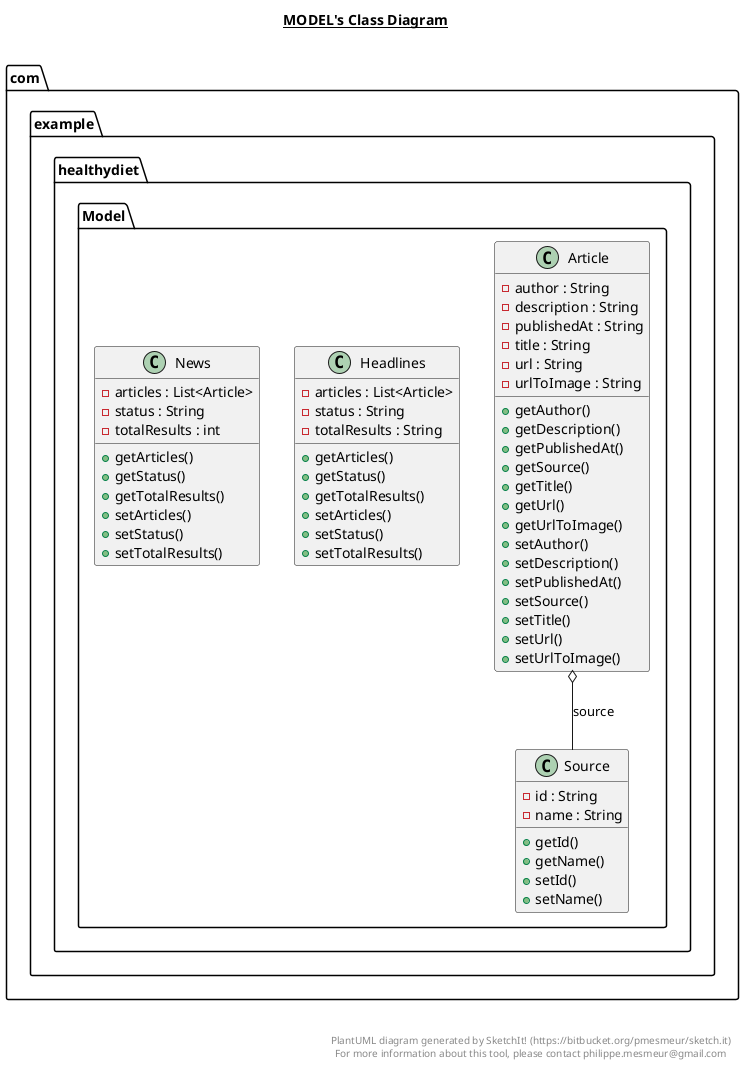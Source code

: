 @startuml

title __MODEL's Class Diagram__\n

  namespace com.example.healthydiet {
    namespace Model {
      class com.example.healthydiet.Model.Article {
          - author : String
          - description : String
          - publishedAt : String
          - title : String
          - url : String
          - urlToImage : String
          + getAuthor()
          + getDescription()
          + getPublishedAt()
          + getSource()
          + getTitle()
          + getUrl()
          + getUrlToImage()
          + setAuthor()
          + setDescription()
          + setPublishedAt()
          + setSource()
          + setTitle()
          + setUrl()
          + setUrlToImage()
      }
    }
  }
  

  namespace com.example.healthydiet {
    namespace Model {
      class com.example.healthydiet.Model.Headlines {
          - articles : List<Article>
          - status : String
          - totalResults : String
          + getArticles()
          + getStatus()
          + getTotalResults()
          + setArticles()
          + setStatus()
          + setTotalResults()
      }
    }
  }
  

  namespace com.example.healthydiet {
    namespace Model {
      class com.example.healthydiet.Model.News {
          - articles : List<Article>
          - status : String
          - totalResults : int
          + getArticles()
          + getStatus()
          + getTotalResults()
          + setArticles()
          + setStatus()
          + setTotalResults()
      }
    }
  }
  

  namespace com.example.healthydiet {
    namespace Model {
      class com.example.healthydiet.Model.Source {
          - id : String
          - name : String
          + getId()
          + getName()
          + setId()
          + setName()
      }
    }
  }
  

  com.example.healthydiet.Model.Article o-- com.example.healthydiet.Model.Source : source


right footer


PlantUML diagram generated by SketchIt! (https://bitbucket.org/pmesmeur/sketch.it)
For more information about this tool, please contact philippe.mesmeur@gmail.com
endfooter

@enduml
